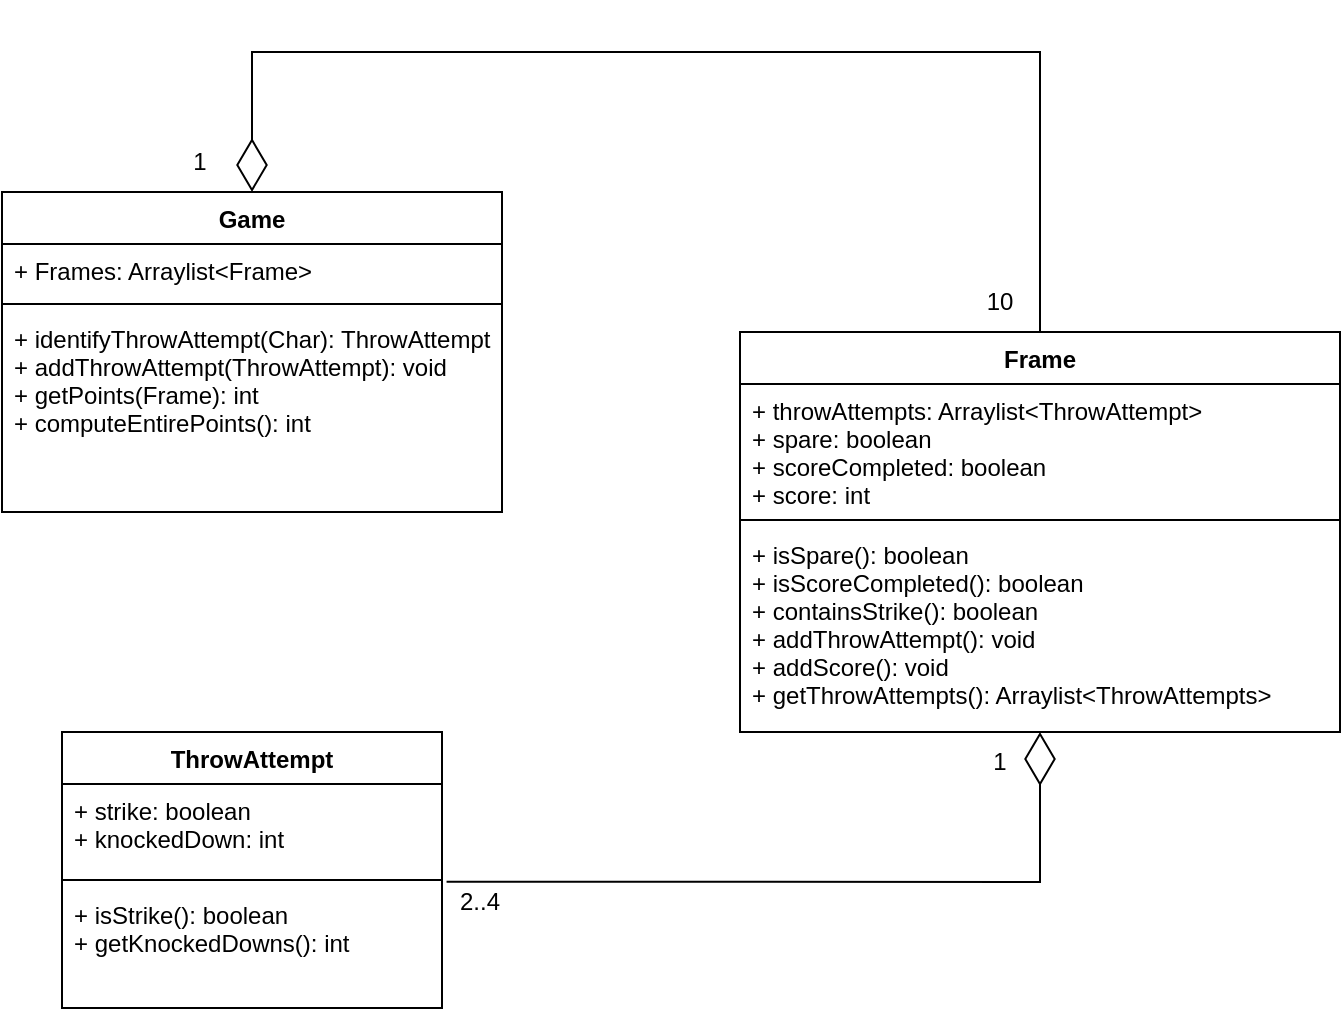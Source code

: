 <mxfile version="17.4.0" type="device"><diagram id="VUUx3SMg2DC546QRDMcu" name="Page-1"><mxGraphModel dx="889" dy="341" grid="1" gridSize="10" guides="1" tooltips="1" connect="1" arrows="1" fold="1" page="1" pageScale="1" pageWidth="827" pageHeight="1169" math="0" shadow="0"><root><mxCell id="0"/><mxCell id="1" parent="0"/><mxCell id="Ng1YFPgmf8z_8nLWIAoN-5" value="Game" style="swimlane;fontStyle=1;align=center;verticalAlign=top;childLayout=stackLayout;horizontal=1;startSize=26;horizontalStack=0;resizeParent=1;resizeParentMax=0;resizeLast=0;collapsible=1;marginBottom=0;" parent="1" vertex="1"><mxGeometry x="321" y="160" width="250" height="160" as="geometry"/></mxCell><mxCell id="Ng1YFPgmf8z_8nLWIAoN-6" value="+ Frames: Arraylist&lt;Frame&gt;" style="text;strokeColor=none;fillColor=none;align=left;verticalAlign=top;spacingLeft=4;spacingRight=4;overflow=hidden;rotatable=0;points=[[0,0.5],[1,0.5]];portConstraint=eastwest;" parent="Ng1YFPgmf8z_8nLWIAoN-5" vertex="1"><mxGeometry y="26" width="250" height="26" as="geometry"/></mxCell><mxCell id="Ng1YFPgmf8z_8nLWIAoN-7" value="" style="line;strokeWidth=1;fillColor=none;align=left;verticalAlign=middle;spacingTop=-1;spacingLeft=3;spacingRight=3;rotatable=0;labelPosition=right;points=[];portConstraint=eastwest;" parent="Ng1YFPgmf8z_8nLWIAoN-5" vertex="1"><mxGeometry y="52" width="250" height="8" as="geometry"/></mxCell><mxCell id="Ng1YFPgmf8z_8nLWIAoN-8" value="+ identifyThrowAttempt(Char): ThrowAttempt&#xA;+ addThrowAttempt(ThrowAttempt): void&#xA;+ getPoints(Frame): int&#xA;+ computeEntirePoints(): int&#xA;" style="text;strokeColor=none;fillColor=none;align=left;verticalAlign=top;spacingLeft=4;spacingRight=4;overflow=hidden;rotatable=0;points=[[0,0.5],[1,0.5]];portConstraint=eastwest;" parent="Ng1YFPgmf8z_8nLWIAoN-5" vertex="1"><mxGeometry y="60" width="250" height="100" as="geometry"/></mxCell><mxCell id="Ng1YFPgmf8z_8nLWIAoN-9" value="Frame" style="swimlane;fontStyle=1;align=center;verticalAlign=top;childLayout=stackLayout;horizontal=1;startSize=26;horizontalStack=0;resizeParent=1;resizeParentMax=0;resizeLast=0;collapsible=1;marginBottom=0;" parent="1" vertex="1"><mxGeometry x="690" y="230" width="300" height="200" as="geometry"/></mxCell><mxCell id="Ng1YFPgmf8z_8nLWIAoN-10" value="+ throwAttempts: Arraylist&lt;ThrowAttempt&gt;&#xA;+ spare: boolean&#xA;+ scoreCompleted: boolean&#xA;+ score: int" style="text;strokeColor=none;fillColor=none;align=left;verticalAlign=top;spacingLeft=4;spacingRight=4;overflow=hidden;rotatable=0;points=[[0,0.5],[1,0.5]];portConstraint=eastwest;" parent="Ng1YFPgmf8z_8nLWIAoN-9" vertex="1"><mxGeometry y="26" width="300" height="64" as="geometry"/></mxCell><mxCell id="Ng1YFPgmf8z_8nLWIAoN-11" value="" style="line;strokeWidth=1;fillColor=none;align=left;verticalAlign=middle;spacingTop=-1;spacingLeft=3;spacingRight=3;rotatable=0;labelPosition=right;points=[];portConstraint=eastwest;" parent="Ng1YFPgmf8z_8nLWIAoN-9" vertex="1"><mxGeometry y="90" width="300" height="8" as="geometry"/></mxCell><mxCell id="Ng1YFPgmf8z_8nLWIAoN-12" value="+ isSpare(): boolean&#xA;+ isScoreCompleted(): boolean&#xA;+ containsStrike(): boolean&#xA;+ addThrowAttempt(): void&#xA;+ addScore(): void&#xA;+ getThrowAttempts(): Arraylist&lt;ThrowAttempts&gt;&#xA;&#xA;&#xA;" style="text;strokeColor=none;fillColor=none;align=left;verticalAlign=top;spacingLeft=4;spacingRight=4;overflow=hidden;rotatable=0;points=[[0,0.5],[1,0.5]];portConstraint=eastwest;" parent="Ng1YFPgmf8z_8nLWIAoN-9" vertex="1"><mxGeometry y="98" width="300" height="102" as="geometry"/></mxCell><mxCell id="Ng1YFPgmf8z_8nLWIAoN-13" value="ThrowAttempt" style="swimlane;fontStyle=1;align=center;verticalAlign=top;childLayout=stackLayout;horizontal=1;startSize=26;horizontalStack=0;resizeParent=1;resizeParentMax=0;resizeLast=0;collapsible=1;marginBottom=0;" parent="1" vertex="1"><mxGeometry x="351" y="430" width="190" height="138" as="geometry"/></mxCell><mxCell id="Ng1YFPgmf8z_8nLWIAoN-14" value="+ strike: boolean&#xA;+ knockedDown: int&#xA;" style="text;strokeColor=none;fillColor=none;align=left;verticalAlign=top;spacingLeft=4;spacingRight=4;overflow=hidden;rotatable=0;points=[[0,0.5],[1,0.5]];portConstraint=eastwest;" parent="Ng1YFPgmf8z_8nLWIAoN-13" vertex="1"><mxGeometry y="26" width="190" height="44" as="geometry"/></mxCell><mxCell id="Ng1YFPgmf8z_8nLWIAoN-15" value="" style="line;strokeWidth=1;fillColor=none;align=left;verticalAlign=middle;spacingTop=-1;spacingLeft=3;spacingRight=3;rotatable=0;labelPosition=right;points=[];portConstraint=eastwest;" parent="Ng1YFPgmf8z_8nLWIAoN-13" vertex="1"><mxGeometry y="70" width="190" height="8" as="geometry"/></mxCell><mxCell id="Ng1YFPgmf8z_8nLWIAoN-16" value="+ isStrike(): boolean&#xA;+ getKnockedDowns(): int&#xA;" style="text;strokeColor=none;fillColor=none;align=left;verticalAlign=top;spacingLeft=4;spacingRight=4;overflow=hidden;rotatable=0;points=[[0,0.5],[1,0.5]];portConstraint=eastwest;" parent="Ng1YFPgmf8z_8nLWIAoN-13" vertex="1"><mxGeometry y="78" width="190" height="60" as="geometry"/></mxCell><mxCell id="5RYadgIYNG-juASzO3TZ-1" value="" style="endArrow=diamondThin;endFill=0;endSize=24;html=1;rounded=0;exitX=1.012;exitY=0.605;exitDx=0;exitDy=0;entryX=0.5;entryY=1;entryDx=0;entryDy=0;entryPerimeter=0;exitPerimeter=0;" edge="1" parent="1" source="Ng1YFPgmf8z_8nLWIAoN-15" target="Ng1YFPgmf8z_8nLWIAoN-12"><mxGeometry width="160" relative="1" as="geometry"><mxPoint x="550" y="350" as="sourcePoint"/><mxPoint x="710" y="350" as="targetPoint"/><Array as="points"><mxPoint x="840" y="505"/></Array></mxGeometry></mxCell><mxCell id="5RYadgIYNG-juASzO3TZ-2" value="2..4" style="text;html=1;strokeColor=none;fillColor=none;align=center;verticalAlign=middle;whiteSpace=wrap;rounded=0;" vertex="1" parent="1"><mxGeometry x="530" y="500" width="60" height="30" as="geometry"/></mxCell><mxCell id="5RYadgIYNG-juASzO3TZ-3" value="1" style="text;html=1;strokeColor=none;fillColor=none;align=center;verticalAlign=middle;whiteSpace=wrap;rounded=0;" vertex="1" parent="1"><mxGeometry x="790" y="430" width="60" height="30" as="geometry"/></mxCell><mxCell id="5RYadgIYNG-juASzO3TZ-4" value="" style="endArrow=diamondThin;endFill=0;endSize=24;html=1;rounded=0;exitX=0.5;exitY=0;exitDx=0;exitDy=0;entryX=0.5;entryY=0;entryDx=0;entryDy=0;" edge="1" parent="1" source="Ng1YFPgmf8z_8nLWIAoN-9" target="Ng1YFPgmf8z_8nLWIAoN-5"><mxGeometry width="160" relative="1" as="geometry"><mxPoint x="550" y="350" as="sourcePoint"/><mxPoint x="710" y="350" as="targetPoint"/><Array as="points"><mxPoint x="840" y="90"/><mxPoint x="446" y="90"/></Array></mxGeometry></mxCell><mxCell id="5RYadgIYNG-juASzO3TZ-5" value="1" style="text;html=1;strokeColor=none;fillColor=none;align=center;verticalAlign=middle;whiteSpace=wrap;rounded=0;" vertex="1" parent="1"><mxGeometry x="390" y="130" width="60" height="30" as="geometry"/></mxCell><mxCell id="5RYadgIYNG-juASzO3TZ-6" value="10" style="text;html=1;strokeColor=none;fillColor=none;align=center;verticalAlign=middle;whiteSpace=wrap;rounded=0;" vertex="1" parent="1"><mxGeometry x="790" y="200" width="60" height="30" as="geometry"/></mxCell></root></mxGraphModel></diagram></mxfile>